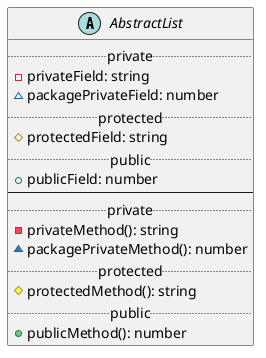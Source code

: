 @startuml
'https://plantuml.com/class-diagram

abstract class AbstractList {
  ..private..
  - privateField: string
  ~ packagePrivateField: number
  ..protected..
  # protectedField: string
  ..public..
  + publicField: number
  --
  ..private..
  - privateMethod(): string
  ~ packagePrivateMethod(): number
  ..protected..
  # protectedMethod(): string
  ..public..
  + publicMethod(): number
}

@enduml
